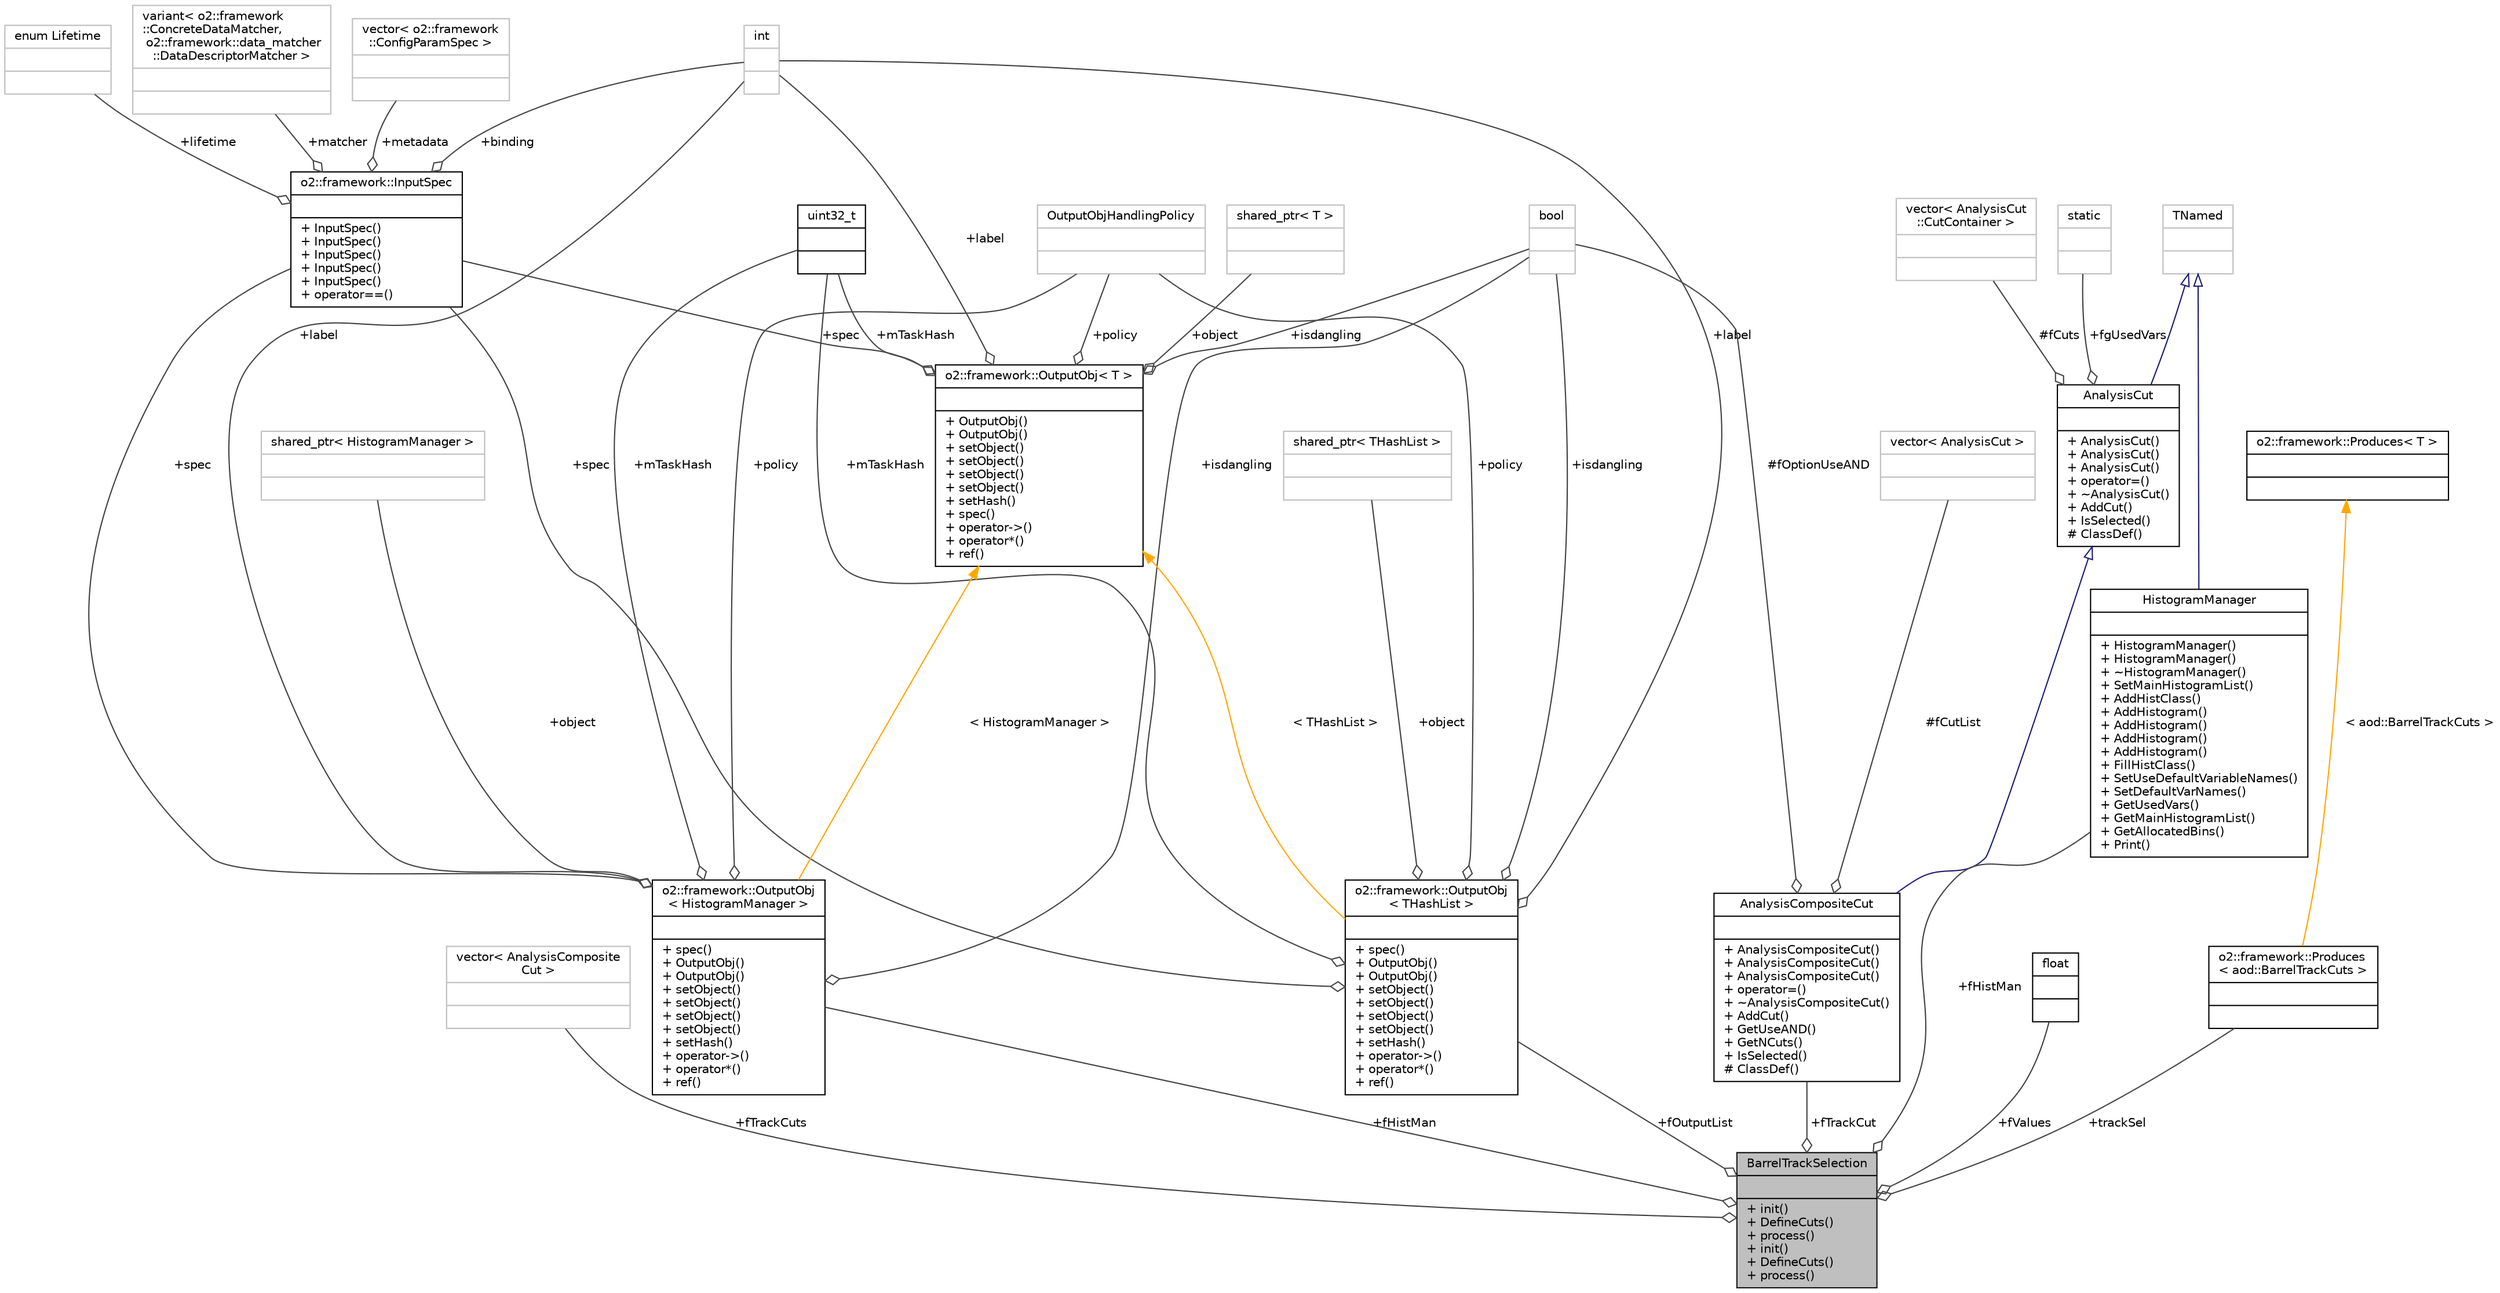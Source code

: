 digraph "BarrelTrackSelection"
{
 // INTERACTIVE_SVG=YES
  bgcolor="transparent";
  edge [fontname="Helvetica",fontsize="10",labelfontname="Helvetica",labelfontsize="10"];
  node [fontname="Helvetica",fontsize="10",shape=record];
  Node1 [label="{BarrelTrackSelection\n||+ init()\l+ DefineCuts()\l+ process()\l+ init()\l+ DefineCuts()\l+ process()\l}",height=0.2,width=0.4,color="black", fillcolor="grey75", style="filled", fontcolor="black"];
  Node2 -> Node1 [color="grey25",fontsize="10",style="solid",label=" +fTrackCuts" ,arrowhead="odiamond",fontname="Helvetica"];
  Node2 [label="{vector\< AnalysisComposite\lCut \>\n||}",height=0.2,width=0.4,color="grey75"];
  Node3 -> Node1 [color="grey25",fontsize="10",style="solid",label=" +fOutputList" ,arrowhead="odiamond",fontname="Helvetica"];
  Node3 [label="{o2::framework::OutputObj\l\< THashList \>\n||+ spec()\l+ OutputObj()\l+ OutputObj()\l+ setObject()\l+ setObject()\l+ setObject()\l+ setObject()\l+ setHash()\l+ operator-\>()\l+ operator*()\l+ ref()\l}",height=0.2,width=0.4,color="black",URL="$d4/d79/structo2_1_1framework_1_1OutputObj.html"];
  Node4 -> Node3 [color="grey25",fontsize="10",style="solid",label=" +policy" ,arrowhead="odiamond",fontname="Helvetica"];
  Node4 [label="{OutputObjHandlingPolicy\n||}",height=0.2,width=0.4,color="grey75"];
  Node5 -> Node3 [color="grey25",fontsize="10",style="solid",label=" +object" ,arrowhead="odiamond",fontname="Helvetica"];
  Node5 [label="{shared_ptr\< THashList \>\n||}",height=0.2,width=0.4,color="grey75"];
  Node6 -> Node3 [color="grey25",fontsize="10",style="solid",label=" +mTaskHash" ,arrowhead="odiamond",fontname="Helvetica"];
  Node6 [label="{uint32_t\n||}",height=0.2,width=0.4,color="black",URL="$d3/d87/classuint32__t.html"];
  Node7 -> Node3 [color="grey25",fontsize="10",style="solid",label=" +label" ,arrowhead="odiamond",fontname="Helvetica"];
  Node7 [label="{int\n||}",height=0.2,width=0.4,color="grey75"];
  Node8 -> Node3 [color="grey25",fontsize="10",style="solid",label=" +isdangling" ,arrowhead="odiamond",fontname="Helvetica"];
  Node8 [label="{bool\n||}",height=0.2,width=0.4,color="grey75"];
  Node9 -> Node3 [color="grey25",fontsize="10",style="solid",label=" +spec" ,arrowhead="odiamond",fontname="Helvetica"];
  Node9 [label="{o2::framework::InputSpec\n||+ InputSpec()\l+ InputSpec()\l+ InputSpec()\l+ InputSpec()\l+ InputSpec()\l+ operator==()\l}",height=0.2,width=0.4,color="black",URL="$da/d96/structo2_1_1framework_1_1InputSpec.html"];
  Node10 -> Node9 [color="grey25",fontsize="10",style="solid",label=" +metadata" ,arrowhead="odiamond",fontname="Helvetica"];
  Node10 [label="{vector\< o2::framework\l::ConfigParamSpec \>\n||}",height=0.2,width=0.4,color="grey75"];
  Node11 -> Node9 [color="grey25",fontsize="10",style="solid",label=" +lifetime" ,arrowhead="odiamond",fontname="Helvetica"];
  Node11 [label="{enum Lifetime\n||}",height=0.2,width=0.4,color="grey75"];
  Node12 -> Node9 [color="grey25",fontsize="10",style="solid",label=" +matcher" ,arrowhead="odiamond",fontname="Helvetica"];
  Node12 [label="{variant\< o2::framework\l::ConcreteDataMatcher,\l o2::framework::data_matcher\l::DataDescriptorMatcher \>\n||}",height=0.2,width=0.4,color="grey75"];
  Node7 -> Node9 [color="grey25",fontsize="10",style="solid",label=" +binding" ,arrowhead="odiamond",fontname="Helvetica"];
  Node13 -> Node3 [dir="back",color="orange",fontsize="10",style="solid",label=" \< THashList \>" ,fontname="Helvetica"];
  Node13 [label="{o2::framework::OutputObj\< T \>\n||+ OutputObj()\l+ OutputObj()\l+ setObject()\l+ setObject()\l+ setObject()\l+ setObject()\l+ setHash()\l+ spec()\l+ operator-\>()\l+ operator*()\l+ ref()\l}",height=0.2,width=0.4,color="black",URL="$d4/d79/structo2_1_1framework_1_1OutputObj.html"];
  Node4 -> Node13 [color="grey25",fontsize="10",style="solid",label=" +policy" ,arrowhead="odiamond",fontname="Helvetica"];
  Node6 -> Node13 [color="grey25",fontsize="10",style="solid",label=" +mTaskHash" ,arrowhead="odiamond",fontname="Helvetica"];
  Node7 -> Node13 [color="grey25",fontsize="10",style="solid",label=" +label" ,arrowhead="odiamond",fontname="Helvetica"];
  Node14 -> Node13 [color="grey25",fontsize="10",style="solid",label=" +object" ,arrowhead="odiamond",fontname="Helvetica"];
  Node14 [label="{shared_ptr\< T \>\n||}",height=0.2,width=0.4,color="grey75"];
  Node8 -> Node13 [color="grey25",fontsize="10",style="solid",label=" +isdangling" ,arrowhead="odiamond",fontname="Helvetica"];
  Node9 -> Node13 [color="grey25",fontsize="10",style="solid",label=" +spec" ,arrowhead="odiamond",fontname="Helvetica"];
  Node15 -> Node1 [color="grey25",fontsize="10",style="solid",label=" +fValues" ,arrowhead="odiamond",fontname="Helvetica"];
  Node15 [label="{float\n||}",height=0.2,width=0.4,color="black",URL="$d4/dc3/classfloat.html"];
  Node16 -> Node1 [color="grey25",fontsize="10",style="solid",label=" +trackSel" ,arrowhead="odiamond",fontname="Helvetica"];
  Node16 [label="{o2::framework::Produces\l\< aod::BarrelTrackCuts \>\n||}",height=0.2,width=0.4,color="black",URL="$d6/d86/structo2_1_1framework_1_1Produces.html"];
  Node17 -> Node16 [dir="back",color="orange",fontsize="10",style="solid",label=" \< aod::BarrelTrackCuts \>" ,fontname="Helvetica"];
  Node17 [label="{o2::framework::Produces\< T \>\n||}",height=0.2,width=0.4,color="black",URL="$d6/d86/structo2_1_1framework_1_1Produces.html"];
  Node18 -> Node1 [color="grey25",fontsize="10",style="solid",label=" +fTrackCut" ,arrowhead="odiamond",fontname="Helvetica"];
  Node18 [label="{AnalysisCompositeCut\n||+ AnalysisCompositeCut()\l+ AnalysisCompositeCut()\l+ AnalysisCompositeCut()\l+ operator=()\l+ ~AnalysisCompositeCut()\l+ AddCut()\l+ GetUseAND()\l+ GetNCuts()\l+ IsSelected()\l# ClassDef()\l}",height=0.2,width=0.4,color="black",URL="$db/d7a/classAnalysisCompositeCut.html"];
  Node19 -> Node18 [dir="back",color="midnightblue",fontsize="10",style="solid",arrowtail="onormal",fontname="Helvetica"];
  Node19 [label="{AnalysisCut\n||+ AnalysisCut()\l+ AnalysisCut()\l+ AnalysisCut()\l+ operator=()\l+ ~AnalysisCut()\l+ AddCut()\l+ IsSelected()\l# ClassDef()\l}",height=0.2,width=0.4,color="black",URL="$de/df4/classAnalysisCut.html"];
  Node20 -> Node19 [dir="back",color="midnightblue",fontsize="10",style="solid",arrowtail="onormal",fontname="Helvetica"];
  Node20 [label="{TNamed\n||}",height=0.2,width=0.4,color="grey75"];
  Node21 -> Node19 [color="grey25",fontsize="10",style="solid",label=" #fCuts" ,arrowhead="odiamond",fontname="Helvetica"];
  Node21 [label="{vector\< AnalysisCut\l::CutContainer \>\n||}",height=0.2,width=0.4,color="grey75"];
  Node22 -> Node19 [color="grey25",fontsize="10",style="solid",label=" +fgUsedVars" ,arrowhead="odiamond",fontname="Helvetica"];
  Node22 [label="{static\n||}",height=0.2,width=0.4,color="grey75"];
  Node23 -> Node18 [color="grey25",fontsize="10",style="solid",label=" #fCutList" ,arrowhead="odiamond",fontname="Helvetica"];
  Node23 [label="{vector\< AnalysisCut \>\n||}",height=0.2,width=0.4,color="grey75"];
  Node8 -> Node18 [color="grey25",fontsize="10",style="solid",label=" #fOptionUseAND" ,arrowhead="odiamond",fontname="Helvetica"];
  Node24 -> Node1 [color="grey25",fontsize="10",style="solid",label=" +fHistMan" ,arrowhead="odiamond",fontname="Helvetica"];
  Node24 [label="{HistogramManager\n||+ HistogramManager()\l+ HistogramManager()\l+ ~HistogramManager()\l+ SetMainHistogramList()\l+ AddHistClass()\l+ AddHistogram()\l+ AddHistogram()\l+ AddHistogram()\l+ AddHistogram()\l+ FillHistClass()\l+ SetUseDefaultVariableNames()\l+ SetDefaultVarNames()\l+ GetUsedVars()\l+ GetMainHistogramList()\l+ GetAllocatedBins()\l+ Print()\l}",height=0.2,width=0.4,color="black",URL="$d7/d2c/classHistogramManager.html"];
  Node20 -> Node24 [dir="back",color="midnightblue",fontsize="10",style="solid",arrowtail="onormal",fontname="Helvetica"];
  Node25 -> Node1 [color="grey25",fontsize="10",style="solid",label=" +fHistMan" ,arrowhead="odiamond",fontname="Helvetica"];
  Node25 [label="{o2::framework::OutputObj\l\< HistogramManager \>\n||+ spec()\l+ OutputObj()\l+ OutputObj()\l+ setObject()\l+ setObject()\l+ setObject()\l+ setObject()\l+ setHash()\l+ operator-\>()\l+ operator*()\l+ ref()\l}",height=0.2,width=0.4,color="black",URL="$d4/d79/structo2_1_1framework_1_1OutputObj.html"];
  Node26 -> Node25 [color="grey25",fontsize="10",style="solid",label=" +object" ,arrowhead="odiamond",fontname="Helvetica"];
  Node26 [label="{shared_ptr\< HistogramManager \>\n||}",height=0.2,width=0.4,color="grey75"];
  Node4 -> Node25 [color="grey25",fontsize="10",style="solid",label=" +policy" ,arrowhead="odiamond",fontname="Helvetica"];
  Node6 -> Node25 [color="grey25",fontsize="10",style="solid",label=" +mTaskHash" ,arrowhead="odiamond",fontname="Helvetica"];
  Node7 -> Node25 [color="grey25",fontsize="10",style="solid",label=" +label" ,arrowhead="odiamond",fontname="Helvetica"];
  Node8 -> Node25 [color="grey25",fontsize="10",style="solid",label=" +isdangling" ,arrowhead="odiamond",fontname="Helvetica"];
  Node9 -> Node25 [color="grey25",fontsize="10",style="solid",label=" +spec" ,arrowhead="odiamond",fontname="Helvetica"];
  Node13 -> Node25 [dir="back",color="orange",fontsize="10",style="solid",label=" \< HistogramManager \>" ,fontname="Helvetica"];
}
